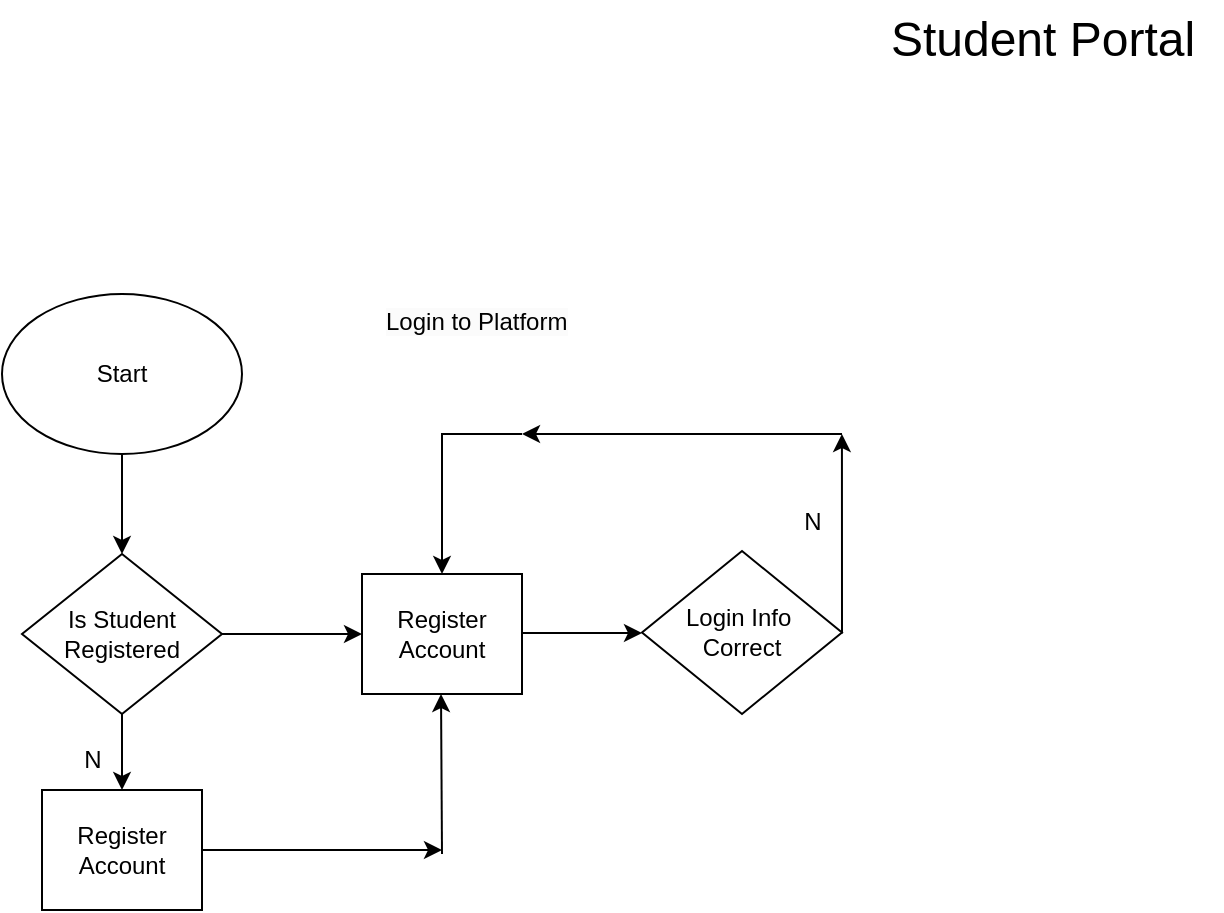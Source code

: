 <mxfile version="24.9.0" pages="2">
  <diagram name="Page-1" id="ATIPCVQ4CFRcTmxRKF0c">
    <mxGraphModel dx="1970" dy="460" grid="1" gridSize="10" guides="1" tooltips="1" connect="1" arrows="1" fold="1" page="1" pageScale="1" pageWidth="850" pageHeight="1100" math="0" shadow="0">
      <root>
        <mxCell id="0" />
        <mxCell id="1" parent="0" />
        <mxCell id="JYEEuhY73eSu-s9p-O6g-1" value="&lt;font style=&quot;font-size: 24px;&quot;&gt;Student Portal&lt;/font&gt;" style="text;html=1;align=center;verticalAlign=middle;resizable=0;points=[];autosize=1;strokeColor=none;fillColor=none;" vertex="1" parent="1">
          <mxGeometry x="310" y="3" width="180" height="40" as="geometry" />
        </mxCell>
        <mxCell id="JYEEuhY73eSu-s9p-O6g-21" style="edgeStyle=orthogonalEdgeStyle;rounded=0;orthogonalLoop=1;jettySize=auto;html=1;entryX=0.5;entryY=0;entryDx=0;entryDy=0;" edge="1" parent="1" source="JYEEuhY73eSu-s9p-O6g-3" target="JYEEuhY73eSu-s9p-O6g-4">
          <mxGeometry relative="1" as="geometry" />
        </mxCell>
        <mxCell id="JYEEuhY73eSu-s9p-O6g-3" value="Start" style="ellipse;whiteSpace=wrap;html=1;" vertex="1" parent="1">
          <mxGeometry x="-120" y="150" width="120" height="80" as="geometry" />
        </mxCell>
        <mxCell id="JYEEuhY73eSu-s9p-O6g-23" style="edgeStyle=orthogonalEdgeStyle;rounded=0;orthogonalLoop=1;jettySize=auto;html=1;entryX=0.5;entryY=0;entryDx=0;entryDy=0;" edge="1" parent="1" source="JYEEuhY73eSu-s9p-O6g-4" target="JYEEuhY73eSu-s9p-O6g-22">
          <mxGeometry relative="1" as="geometry" />
        </mxCell>
        <mxCell id="JYEEuhY73eSu-s9p-O6g-30" style="edgeStyle=orthogonalEdgeStyle;rounded=0;orthogonalLoop=1;jettySize=auto;html=1;" edge="1" parent="1" source="JYEEuhY73eSu-s9p-O6g-4">
          <mxGeometry relative="1" as="geometry">
            <mxPoint x="60" y="320" as="targetPoint" />
          </mxGeometry>
        </mxCell>
        <mxCell id="JYEEuhY73eSu-s9p-O6g-4" value="Is Student Registered" style="rhombus;whiteSpace=wrap;html=1;" vertex="1" parent="1">
          <mxGeometry x="-110" y="280" width="100" height="80" as="geometry" />
        </mxCell>
        <mxCell id="zSOBBGUiXFMd7OPfAl7w-3" style="edgeStyle=orthogonalEdgeStyle;rounded=0;orthogonalLoop=1;jettySize=auto;html=1;" edge="1" parent="1">
          <mxGeometry relative="1" as="geometry">
            <mxPoint x="299.96" y="220" as="targetPoint" />
            <mxPoint x="239.899" y="319.3" as="sourcePoint" />
            <Array as="points">
              <mxPoint x="300.96" y="319" />
            </Array>
          </mxGeometry>
        </mxCell>
        <mxCell id="JYEEuhY73eSu-s9p-O6g-9" value="Login Info&amp;nbsp;&lt;div&gt;Correct&lt;/div&gt;" style="rhombus;whiteSpace=wrap;html=1;" vertex="1" parent="1">
          <mxGeometry x="200" y="278.5" width="100" height="81.5" as="geometry" />
        </mxCell>
        <mxCell id="zSOBBGUiXFMd7OPfAl7w-1" style="edgeStyle=orthogonalEdgeStyle;rounded=0;orthogonalLoop=1;jettySize=auto;html=1;" edge="1" parent="1">
          <mxGeometry relative="1" as="geometry">
            <mxPoint x="335" y="220" as="targetPoint" />
            <mxPoint x="335" y="220" as="sourcePoint" />
          </mxGeometry>
        </mxCell>
        <mxCell id="zSOBBGUiXFMd7OPfAl7w-7" style="edgeStyle=orthogonalEdgeStyle;rounded=0;orthogonalLoop=1;jettySize=auto;html=1;" edge="1" parent="1" source="JYEEuhY73eSu-s9p-O6g-22">
          <mxGeometry relative="1" as="geometry">
            <mxPoint x="100" y="428" as="targetPoint" />
          </mxGeometry>
        </mxCell>
        <mxCell id="JYEEuhY73eSu-s9p-O6g-22" value="Register Account" style="rounded=0;whiteSpace=wrap;html=1;" vertex="1" parent="1">
          <mxGeometry x="-100" y="398" width="80" height="60" as="geometry" />
        </mxCell>
        <mxCell id="JYEEuhY73eSu-s9p-O6g-24" value="N" style="text;html=1;align=center;verticalAlign=middle;resizable=0;points=[];autosize=1;strokeColor=none;fillColor=none;" vertex="1" parent="1">
          <mxGeometry x="-90" y="368" width="30" height="30" as="geometry" />
        </mxCell>
        <mxCell id="JYEEuhY73eSu-s9p-O6g-31" style="edgeStyle=orthogonalEdgeStyle;rounded=0;orthogonalLoop=1;jettySize=auto;html=1;" edge="1" parent="1">
          <mxGeometry relative="1" as="geometry">
            <mxPoint x="140" y="319.5" as="sourcePoint" />
            <mxPoint x="200" y="319.5" as="targetPoint" />
          </mxGeometry>
        </mxCell>
        <mxCell id="JYEEuhY73eSu-s9p-O6g-27" value="" style="endArrow=classic;html=1;rounded=0;entryX=0.5;entryY=1;entryDx=0;entryDy=0;" edge="1" parent="1">
          <mxGeometry width="50" height="50" relative="1" as="geometry">
            <mxPoint x="100" y="430" as="sourcePoint" />
            <mxPoint x="99.5" y="350" as="targetPoint" />
          </mxGeometry>
        </mxCell>
        <mxCell id="JYEEuhY73eSu-s9p-O6g-34" style="edgeStyle=orthogonalEdgeStyle;rounded=0;orthogonalLoop=1;jettySize=auto;html=1;" edge="1" parent="1">
          <mxGeometry relative="1" as="geometry">
            <mxPoint x="140" y="220" as="targetPoint" />
            <mxPoint x="300" y="220" as="sourcePoint" />
          </mxGeometry>
        </mxCell>
        <mxCell id="JYEEuhY73eSu-s9p-O6g-35" style="edgeStyle=orthogonalEdgeStyle;rounded=0;orthogonalLoop=1;jettySize=auto;html=1;entryX=0.5;entryY=0;entryDx=0;entryDy=0;" edge="1" parent="1">
          <mxGeometry relative="1" as="geometry">
            <mxPoint x="140" y="220" as="sourcePoint" />
            <mxPoint x="100" y="290" as="targetPoint" />
            <Array as="points">
              <mxPoint x="100" y="220" />
            </Array>
          </mxGeometry>
        </mxCell>
        <mxCell id="zSOBBGUiXFMd7OPfAl7w-4" value="N" style="text;html=1;align=center;verticalAlign=middle;resizable=0;points=[];autosize=1;strokeColor=none;fillColor=none;" vertex="1" parent="1">
          <mxGeometry x="270" y="248.5" width="30" height="30" as="geometry" />
        </mxCell>
        <mxCell id="zSOBBGUiXFMd7OPfAl7w-5" value="&lt;span style=&quot;color: rgb(0, 0, 0); font-family: Helvetica; font-size: 12px; font-style: normal; font-variant-ligatures: normal; font-variant-caps: normal; font-weight: 400; letter-spacing: normal; orphans: 2; text-align: center; text-indent: 0px; text-transform: none; widows: 2; word-spacing: 0px; -webkit-text-stroke-width: 0px; white-space: normal; background-color: rgb(251, 251, 251); text-decoration-thickness: initial; text-decoration-style: initial; text-decoration-color: initial; display: inline !important; float: none;&quot;&gt;Login to Platform&lt;/span&gt;" style="text;whiteSpace=wrap;html=1;" vertex="1" parent="1">
          <mxGeometry x="70" y="150" width="120" height="40" as="geometry" />
        </mxCell>
        <mxCell id="zSOBBGUiXFMd7OPfAl7w-6" value="Register Account" style="rounded=0;whiteSpace=wrap;html=1;" vertex="1" parent="1">
          <mxGeometry x="60" y="290" width="80" height="60" as="geometry" />
        </mxCell>
      </root>
    </mxGraphModel>
  </diagram>
  <diagram id="xWEN3Lnotsb3y3A0Ha5P" name="Page-2">
    <mxGraphModel grid="1" page="1" gridSize="10" guides="1" tooltips="1" connect="1" arrows="1" fold="1" pageScale="1" pageWidth="850" pageHeight="1100" math="0" shadow="0">
      <root>
        <mxCell id="0" />
        <mxCell id="1" parent="0" />
      </root>
    </mxGraphModel>
  </diagram>
</mxfile>

